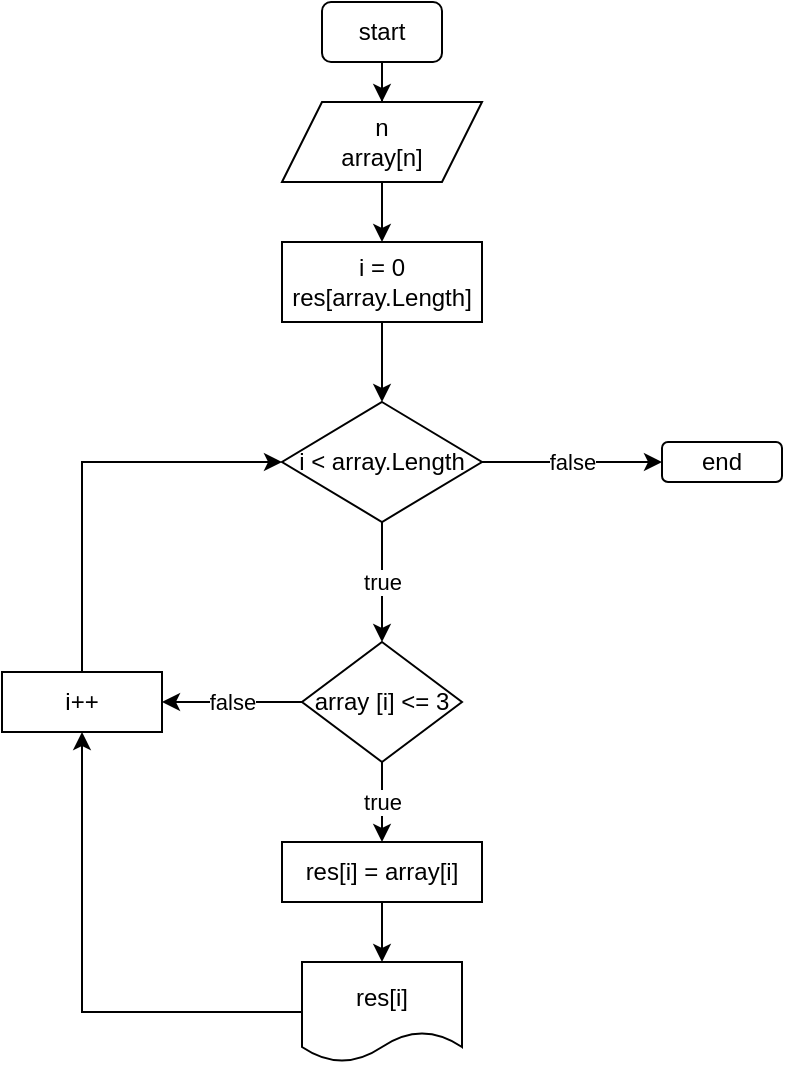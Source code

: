 <mxfile version="20.6.0"><diagram id="EAJvOZwRs5Jpotp4s3CB" name="Страница 1"><mxGraphModel dx="859" dy="736" grid="1" gridSize="10" guides="1" tooltips="1" connect="1" arrows="1" fold="1" page="1" pageScale="1" pageWidth="827" pageHeight="1169" math="0" shadow="0"><root><mxCell id="0"/><mxCell id="1" parent="0"/><mxCell id="Chyxh_KeEkvr8O4ZPuSi-3" value="" style="edgeStyle=orthogonalEdgeStyle;rounded=0;orthogonalLoop=1;jettySize=auto;html=1;" edge="1" parent="1" source="Chyxh_KeEkvr8O4ZPuSi-1" target="Chyxh_KeEkvr8O4ZPuSi-2"><mxGeometry relative="1" as="geometry"/></mxCell><mxCell id="Chyxh_KeEkvr8O4ZPuSi-1" value="start" style="rounded=1;whiteSpace=wrap;html=1;" vertex="1" parent="1"><mxGeometry x="410" y="80" width="60" height="30" as="geometry"/></mxCell><mxCell id="Chyxh_KeEkvr8O4ZPuSi-6" value="" style="edgeStyle=orthogonalEdgeStyle;rounded=0;orthogonalLoop=1;jettySize=auto;html=1;" edge="1" parent="1" source="Chyxh_KeEkvr8O4ZPuSi-2" target="Chyxh_KeEkvr8O4ZPuSi-5"><mxGeometry relative="1" as="geometry"/></mxCell><mxCell id="Chyxh_KeEkvr8O4ZPuSi-2" value="n&lt;br&gt;array[n]" style="shape=parallelogram;perimeter=parallelogramPerimeter;whiteSpace=wrap;html=1;fixedSize=1;" vertex="1" parent="1"><mxGeometry x="390" y="130" width="100" height="40" as="geometry"/></mxCell><mxCell id="Chyxh_KeEkvr8O4ZPuSi-8" value="" style="edgeStyle=orthogonalEdgeStyle;rounded=0;orthogonalLoop=1;jettySize=auto;html=1;" edge="1" parent="1" source="Chyxh_KeEkvr8O4ZPuSi-5" target="Chyxh_KeEkvr8O4ZPuSi-7"><mxGeometry relative="1" as="geometry"/></mxCell><mxCell id="Chyxh_KeEkvr8O4ZPuSi-5" value="i = 0&lt;br&gt;res[array.Length]" style="rounded=0;whiteSpace=wrap;html=1;" vertex="1" parent="1"><mxGeometry x="390" y="200" width="100" height="40" as="geometry"/></mxCell><mxCell id="Chyxh_KeEkvr8O4ZPuSi-10" value="true" style="edgeStyle=orthogonalEdgeStyle;rounded=0;orthogonalLoop=1;jettySize=auto;html=1;" edge="1" parent="1" source="Chyxh_KeEkvr8O4ZPuSi-7" target="Chyxh_KeEkvr8O4ZPuSi-9"><mxGeometry relative="1" as="geometry"/></mxCell><mxCell id="Chyxh_KeEkvr8O4ZPuSi-12" value="false" style="edgeStyle=orthogonalEdgeStyle;rounded=0;orthogonalLoop=1;jettySize=auto;html=1;" edge="1" parent="1" source="Chyxh_KeEkvr8O4ZPuSi-7" target="Chyxh_KeEkvr8O4ZPuSi-11"><mxGeometry relative="1" as="geometry"/></mxCell><mxCell id="Chyxh_KeEkvr8O4ZPuSi-7" value="i &amp;lt; array.Length" style="rhombus;whiteSpace=wrap;html=1;" vertex="1" parent="1"><mxGeometry x="390" y="280" width="100" height="60" as="geometry"/></mxCell><mxCell id="Chyxh_KeEkvr8O4ZPuSi-14" value="true" style="edgeStyle=orthogonalEdgeStyle;rounded=0;orthogonalLoop=1;jettySize=auto;html=1;" edge="1" parent="1" source="Chyxh_KeEkvr8O4ZPuSi-9" target="Chyxh_KeEkvr8O4ZPuSi-13"><mxGeometry relative="1" as="geometry"/></mxCell><mxCell id="Chyxh_KeEkvr8O4ZPuSi-18" value="false" style="edgeStyle=orthogonalEdgeStyle;rounded=0;orthogonalLoop=1;jettySize=auto;html=1;" edge="1" parent="1" source="Chyxh_KeEkvr8O4ZPuSi-9" target="Chyxh_KeEkvr8O4ZPuSi-17"><mxGeometry relative="1" as="geometry"/></mxCell><mxCell id="Chyxh_KeEkvr8O4ZPuSi-9" value="array [i] &amp;lt;= 3" style="rhombus;whiteSpace=wrap;html=1;" vertex="1" parent="1"><mxGeometry x="400" y="400" width="80" height="60" as="geometry"/></mxCell><mxCell id="Chyxh_KeEkvr8O4ZPuSi-11" value="end" style="rounded=1;whiteSpace=wrap;html=1;" vertex="1" parent="1"><mxGeometry x="580" y="300" width="60" height="20" as="geometry"/></mxCell><mxCell id="Chyxh_KeEkvr8O4ZPuSi-16" value="" style="edgeStyle=orthogonalEdgeStyle;rounded=0;orthogonalLoop=1;jettySize=auto;html=1;" edge="1" parent="1" source="Chyxh_KeEkvr8O4ZPuSi-13" target="Chyxh_KeEkvr8O4ZPuSi-15"><mxGeometry relative="1" as="geometry"/></mxCell><mxCell id="Chyxh_KeEkvr8O4ZPuSi-13" value="res[i] = array[i]" style="rounded=0;whiteSpace=wrap;html=1;" vertex="1" parent="1"><mxGeometry x="390" y="500" width="100" height="30" as="geometry"/></mxCell><mxCell id="Chyxh_KeEkvr8O4ZPuSi-20" style="edgeStyle=orthogonalEdgeStyle;rounded=0;orthogonalLoop=1;jettySize=auto;html=1;exitX=0;exitY=0.5;exitDx=0;exitDy=0;entryX=0.5;entryY=1;entryDx=0;entryDy=0;" edge="1" parent="1" source="Chyxh_KeEkvr8O4ZPuSi-15" target="Chyxh_KeEkvr8O4ZPuSi-17"><mxGeometry relative="1" as="geometry"><mxPoint x="280" y="585" as="targetPoint"/></mxGeometry></mxCell><mxCell id="Chyxh_KeEkvr8O4ZPuSi-15" value="res[i]" style="shape=document;whiteSpace=wrap;html=1;boundedLbl=1;" vertex="1" parent="1"><mxGeometry x="400" y="560" width="80" height="50" as="geometry"/></mxCell><mxCell id="Chyxh_KeEkvr8O4ZPuSi-22" style="edgeStyle=orthogonalEdgeStyle;rounded=0;orthogonalLoop=1;jettySize=auto;html=1;exitX=0.5;exitY=0;exitDx=0;exitDy=0;entryX=0;entryY=0.5;entryDx=0;entryDy=0;" edge="1" parent="1" source="Chyxh_KeEkvr8O4ZPuSi-17" target="Chyxh_KeEkvr8O4ZPuSi-7"><mxGeometry relative="1" as="geometry"><mxPoint x="290" y="325" as="targetPoint"/></mxGeometry></mxCell><mxCell id="Chyxh_KeEkvr8O4ZPuSi-17" value="i++" style="rounded=0;whiteSpace=wrap;html=1;" vertex="1" parent="1"><mxGeometry x="250" y="415" width="80" height="30" as="geometry"/></mxCell></root></mxGraphModel></diagram></mxfile>